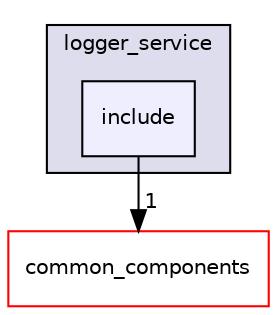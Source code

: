 digraph "components/logger_service/include" {
  compound=true
  node [ fontsize="10", fontname="Helvetica"];
  edge [ labelfontsize="10", labelfontname="Helvetica"];
  subgraph clusterdir_0cece418d453858bbe77e468de98adc6 {
    graph [ bgcolor="#ddddee", pencolor="black", label="logger_service" fontname="Helvetica", fontsize="10", URL="dir_0cece418d453858bbe77e468de98adc6.html"]
  dir_ad8a1d08528e1886319ef5f4c6935a7a [shape=box, label="include", style="filled", fillcolor="#eeeeff", pencolor="black", URL="dir_ad8a1d08528e1886319ef5f4c6935a7a.html"];
  }
  dir_0971f42274b269b591d074f289887a6a [shape=box label="common_components" fillcolor="white" style="filled" color="red" URL="dir_0971f42274b269b591d074f289887a6a.html"];
  dir_ad8a1d08528e1886319ef5f4c6935a7a->dir_0971f42274b269b591d074f289887a6a [headlabel="1", labeldistance=1.5 headhref="dir_000068_000039.html"];
}
